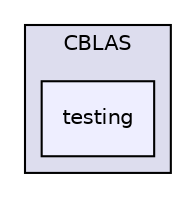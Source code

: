 digraph "libs/lapack-3.6.0/CBLAS/testing" {
  compound=true
  node [ fontsize="10", fontname="Helvetica"];
  edge [ labelfontsize="10", labelfontname="Helvetica"];
  subgraph clusterdir_88e4ec7444d906034d2c2a43f6505658 {
    graph [ bgcolor="#ddddee", pencolor="black", label="CBLAS" fontname="Helvetica", fontsize="10", URL="dir_88e4ec7444d906034d2c2a43f6505658.html"]
  dir_6fdfe4f28762c6afcfbbb689751ec257 [shape=box, label="testing", style="filled", fillcolor="#eeeeff", pencolor="black", URL="dir_6fdfe4f28762c6afcfbbb689751ec257.html"];
  }
}
